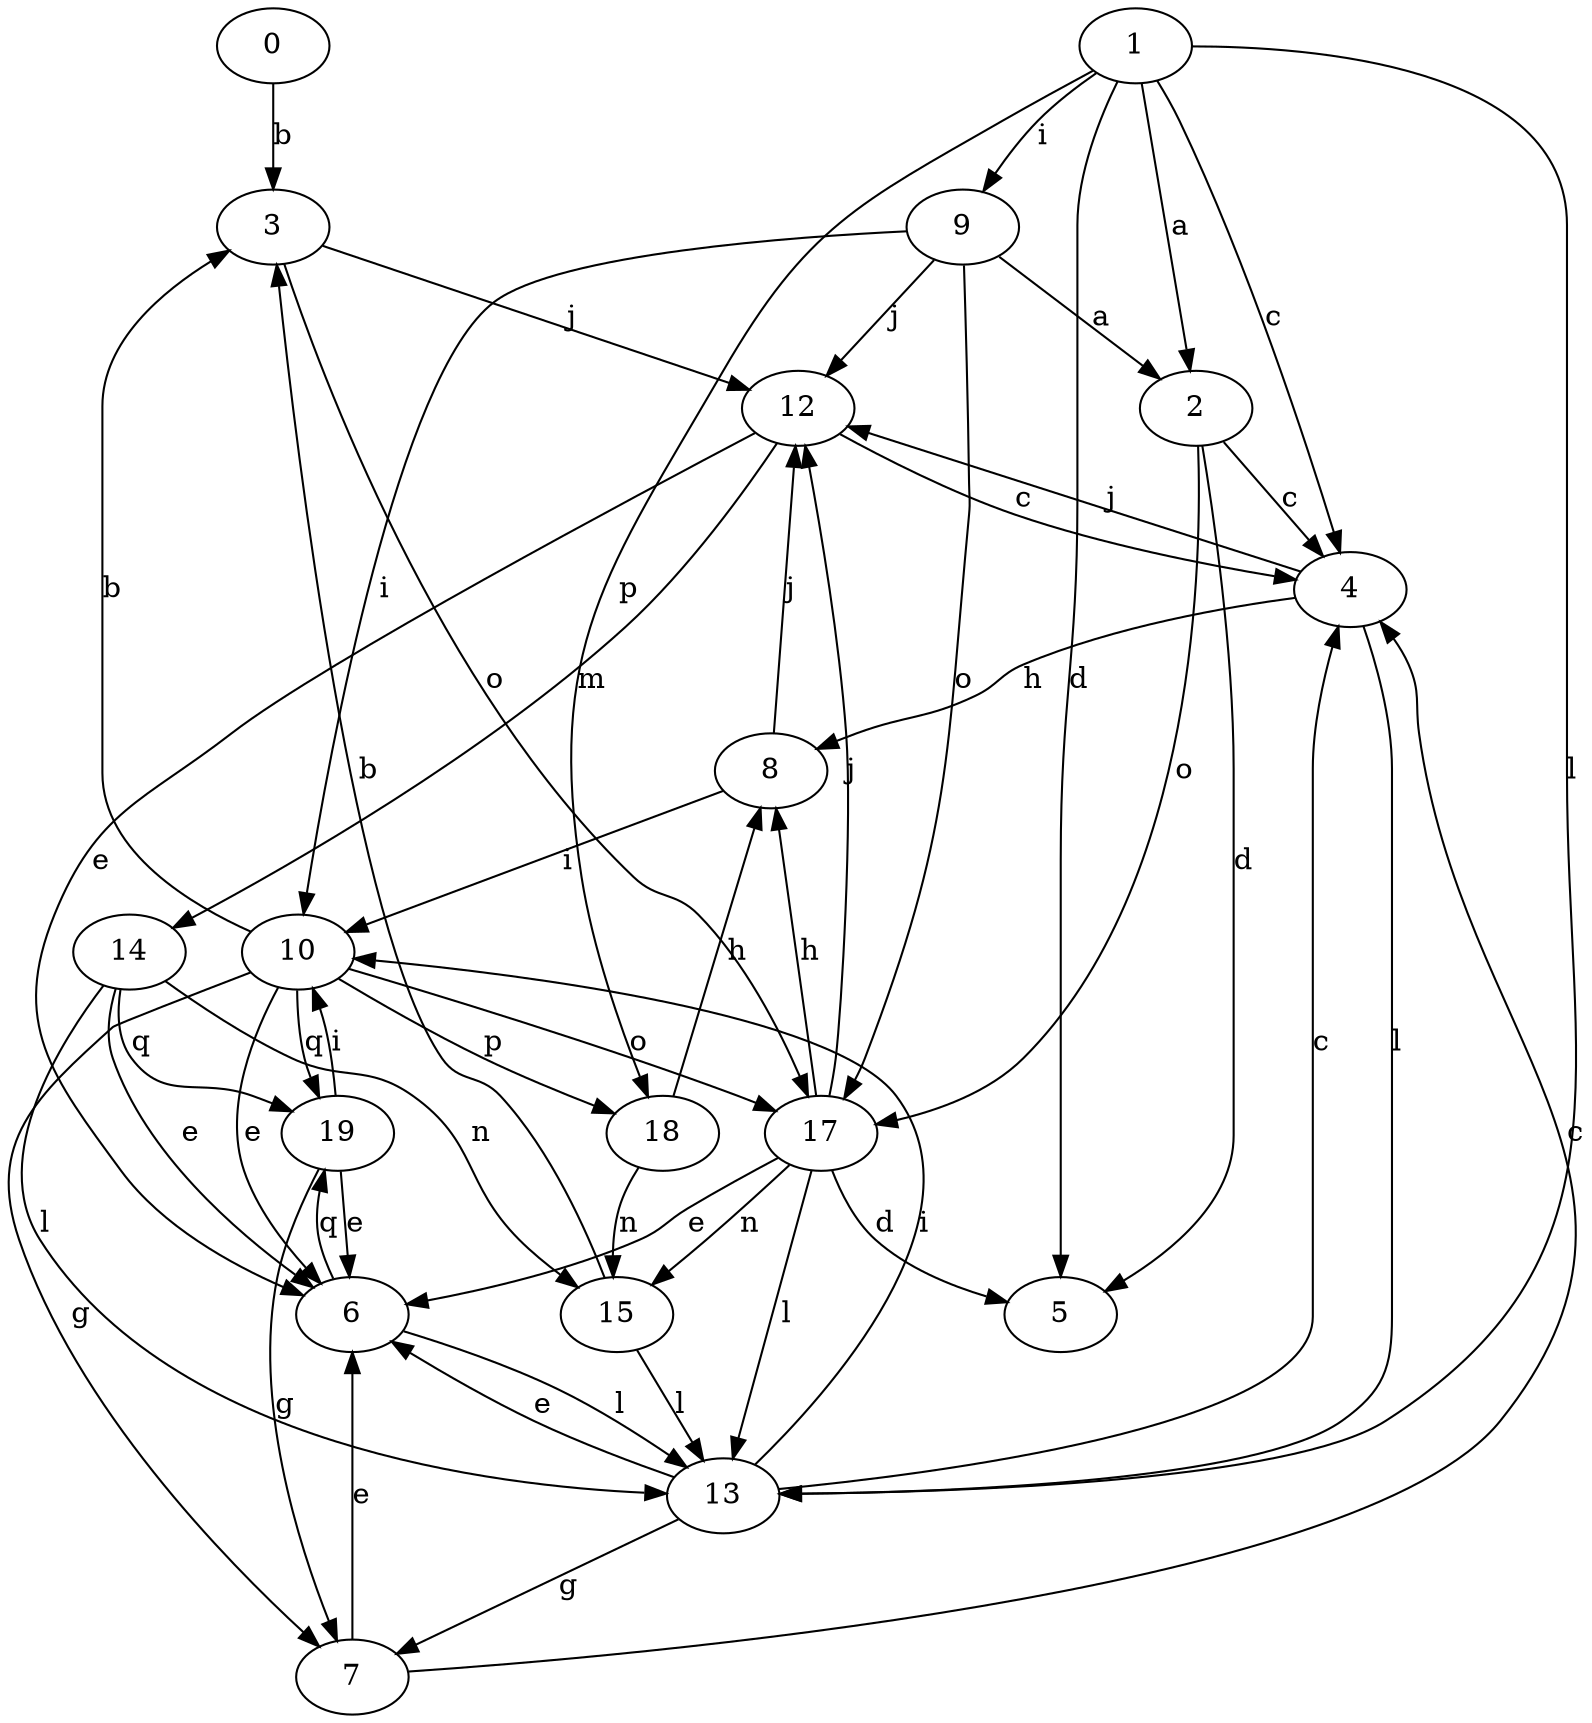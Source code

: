 strict digraph  {
0;
1;
2;
3;
4;
5;
6;
7;
8;
9;
10;
12;
13;
14;
15;
17;
18;
19;
0 -> 3  [label=b];
1 -> 2  [label=a];
1 -> 4  [label=c];
1 -> 5  [label=d];
1 -> 9  [label=i];
1 -> 13  [label=l];
1 -> 18  [label=p];
2 -> 4  [label=c];
2 -> 5  [label=d];
2 -> 17  [label=o];
3 -> 12  [label=j];
3 -> 17  [label=o];
4 -> 8  [label=h];
4 -> 12  [label=j];
4 -> 13  [label=l];
6 -> 13  [label=l];
6 -> 19  [label=q];
7 -> 4  [label=c];
7 -> 6  [label=e];
8 -> 10  [label=i];
8 -> 12  [label=j];
9 -> 2  [label=a];
9 -> 10  [label=i];
9 -> 12  [label=j];
9 -> 17  [label=o];
10 -> 3  [label=b];
10 -> 6  [label=e];
10 -> 7  [label=g];
10 -> 17  [label=o];
10 -> 18  [label=p];
10 -> 19  [label=q];
12 -> 4  [label=c];
12 -> 6  [label=e];
12 -> 14  [label=m];
13 -> 4  [label=c];
13 -> 6  [label=e];
13 -> 7  [label=g];
13 -> 10  [label=i];
14 -> 6  [label=e];
14 -> 13  [label=l];
14 -> 15  [label=n];
14 -> 19  [label=q];
15 -> 3  [label=b];
15 -> 13  [label=l];
17 -> 5  [label=d];
17 -> 6  [label=e];
17 -> 8  [label=h];
17 -> 12  [label=j];
17 -> 13  [label=l];
17 -> 15  [label=n];
18 -> 8  [label=h];
18 -> 15  [label=n];
19 -> 6  [label=e];
19 -> 7  [label=g];
19 -> 10  [label=i];
}
